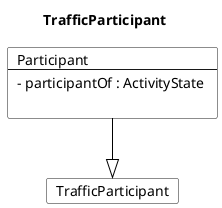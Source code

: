@startuml
Title TrafficParticipant 

Card TrafficParticipant #fff [
TrafficParticipant
]
Card Participant #fff [
Participant
----
- participantOf : ActivityState 

]
Participant --|> TrafficParticipant  #000 
@enduml